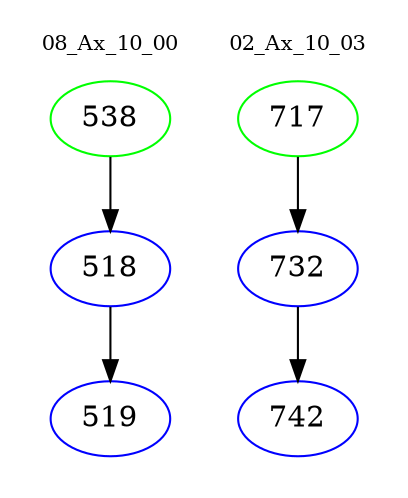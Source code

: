 digraph{
subgraph cluster_0 {
color = white
label = "08_Ax_10_00";
fontsize=10;
T0_538 [label="538", color="green"]
T0_538 -> T0_518 [color="black"]
T0_518 [label="518", color="blue"]
T0_518 -> T0_519 [color="black"]
T0_519 [label="519", color="blue"]
}
subgraph cluster_1 {
color = white
label = "02_Ax_10_03";
fontsize=10;
T1_717 [label="717", color="green"]
T1_717 -> T1_732 [color="black"]
T1_732 [label="732", color="blue"]
T1_732 -> T1_742 [color="black"]
T1_742 [label="742", color="blue"]
}
}
